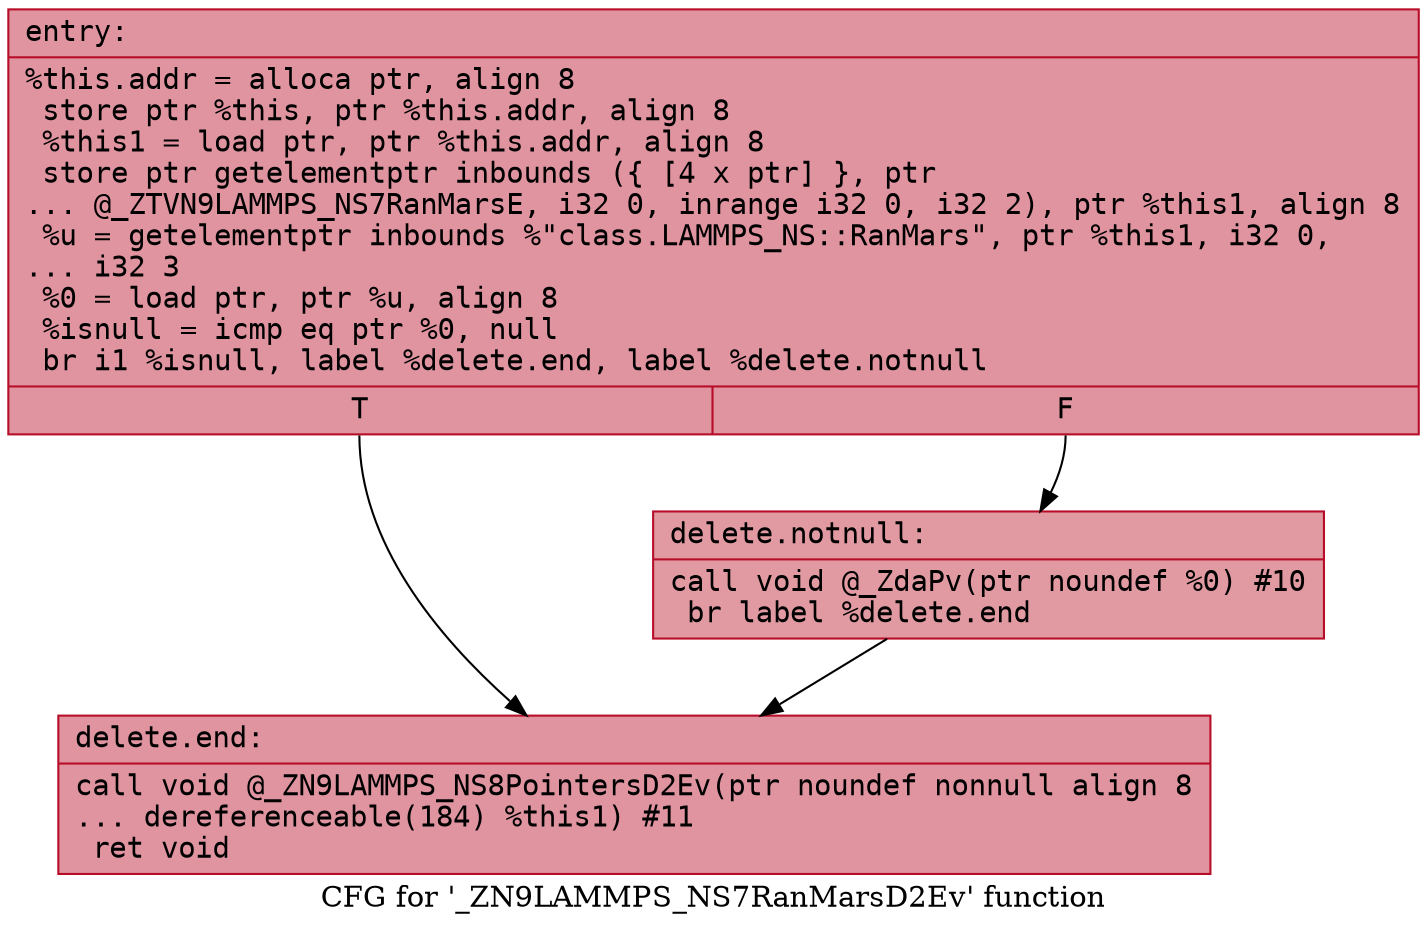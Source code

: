 digraph "CFG for '_ZN9LAMMPS_NS7RanMarsD2Ev' function" {
	label="CFG for '_ZN9LAMMPS_NS7RanMarsD2Ev' function";

	Node0x564edfbed0c0 [shape=record,color="#b70d28ff", style=filled, fillcolor="#b70d2870" fontname="Courier",label="{entry:\l|  %this.addr = alloca ptr, align 8\l  store ptr %this, ptr %this.addr, align 8\l  %this1 = load ptr, ptr %this.addr, align 8\l  store ptr getelementptr inbounds (\{ [4 x ptr] \}, ptr\l... @_ZTVN9LAMMPS_NS7RanMarsE, i32 0, inrange i32 0, i32 2), ptr %this1, align 8\l  %u = getelementptr inbounds %\"class.LAMMPS_NS::RanMars\", ptr %this1, i32 0,\l... i32 3\l  %0 = load ptr, ptr %u, align 8\l  %isnull = icmp eq ptr %0, null\l  br i1 %isnull, label %delete.end, label %delete.notnull\l|{<s0>T|<s1>F}}"];
	Node0x564edfbed0c0:s0 -> Node0x564edfbed540[tooltip="entry -> delete.end\nProbability 37.50%" ];
	Node0x564edfbed0c0:s1 -> Node0x564edfbed590[tooltip="entry -> delete.notnull\nProbability 62.50%" ];
	Node0x564edfbed590 [shape=record,color="#b70d28ff", style=filled, fillcolor="#bb1b2c70" fontname="Courier",label="{delete.notnull:\l|  call void @_ZdaPv(ptr noundef %0) #10\l  br label %delete.end\l}"];
	Node0x564edfbed590 -> Node0x564edfbed540[tooltip="delete.notnull -> delete.end\nProbability 100.00%" ];
	Node0x564edfbed540 [shape=record,color="#b70d28ff", style=filled, fillcolor="#b70d2870" fontname="Courier",label="{delete.end:\l|  call void @_ZN9LAMMPS_NS8PointersD2Ev(ptr noundef nonnull align 8\l... dereferenceable(184) %this1) #11\l  ret void\l}"];
}
